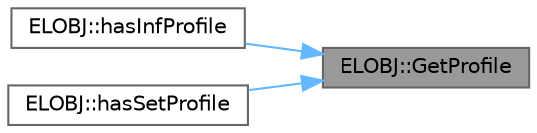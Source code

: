 digraph "ELOBJ::GetProfile"
{
 // LATEX_PDF_SIZE
  bgcolor="transparent";
  edge [fontname=Helvetica,fontsize=10,labelfontname=Helvetica,labelfontsize=10];
  node [fontname=Helvetica,fontsize=10,shape=box,height=0.2,width=0.4];
  rankdir="RL";
  Node1 [label="ELOBJ::GetProfile",height=0.2,width=0.4,color="gray40", fillcolor="grey60", style="filled", fontcolor="black",tooltip="Profile(0x9d, 0x9e, 0x9f)を計算して 個数 + EPCsの形で返す（個数はPDCではないことに注意）"];
  Node1 -> Node2 [dir="back",color="steelblue1",style="solid"];
  Node2 [label="ELOBJ::hasInfProfile",height=0.2,width=0.4,color="grey40", fillcolor="white", style="filled",URL="$class_e_l_o_b_j.html#af66af5e13e88e3fb9094af3d4dd794a4",tooltip="指定のEPCがINF必須かどうか"];
  Node1 -> Node3 [dir="back",color="steelblue1",style="solid"];
  Node3 [label="ELOBJ::hasSetProfile",height=0.2,width=0.4,color="grey40", fillcolor="white", style="filled",URL="$class_e_l_o_b_j.html#a8f839fe9e104859d6d4cfe7446d94c86",tooltip="指定のEPCがSet可能かどうか"];
}
